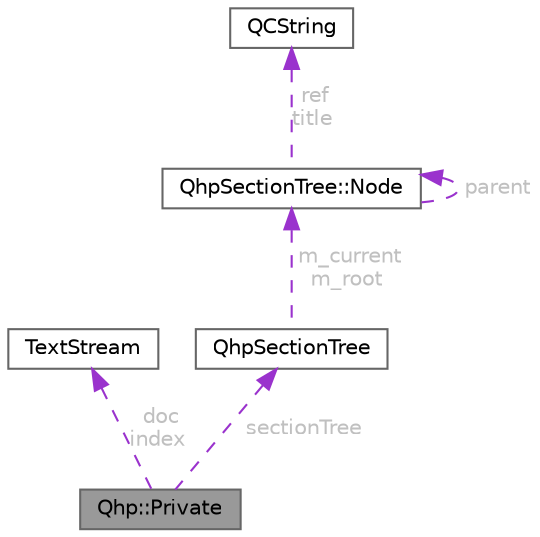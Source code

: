 digraph "Qhp::Private"
{
 // INTERACTIVE_SVG=YES
 // LATEX_PDF_SIZE
  bgcolor="transparent";
  edge [fontname=Helvetica,fontsize=10,labelfontname=Helvetica,labelfontsize=10];
  node [fontname=Helvetica,fontsize=10,shape=box,height=0.2,width=0.4];
  Node1 [label="Qhp::Private",height=0.2,width=0.4,color="gray40", fillcolor="grey60", style="filled", fontcolor="black",tooltip=" "];
  Node2 -> Node1 [dir="back",color="darkorchid3",style="dashed",label=" doc\nindex",fontcolor="grey" ];
  Node2 [label="TextStream",height=0.2,width=0.4,color="gray40", fillcolor="white", style="filled",URL="$d3/d30/class_text_stream.html",tooltip="Text streaming class that buffers data."];
  Node3 -> Node1 [dir="back",color="darkorchid3",style="dashed",label=" sectionTree",fontcolor="grey" ];
  Node3 [label="QhpSectionTree",height=0.2,width=0.4,color="gray40", fillcolor="white", style="filled",URL="$d7/dcb/class_qhp_section_tree.html",tooltip=" "];
  Node4 -> Node3 [dir="back",color="darkorchid3",style="dashed",label=" m_current\nm_root",fontcolor="grey" ];
  Node4 [label="QhpSectionTree::Node",height=0.2,width=0.4,color="gray40", fillcolor="white", style="filled",URL="$dd/d74/struct_qhp_section_tree_1_1_node.html",tooltip=" "];
  Node4 -> Node4 [dir="back",color="darkorchid3",style="dashed",label=" parent",fontcolor="grey" ];
  Node5 -> Node4 [dir="back",color="darkorchid3",style="dashed",label=" ref\ntitle",fontcolor="grey" ];
  Node5 [label="QCString",height=0.2,width=0.4,color="gray40", fillcolor="white", style="filled",URL="$d9/d45/class_q_c_string.html",tooltip="This is an alternative implementation of QCString."];
}
